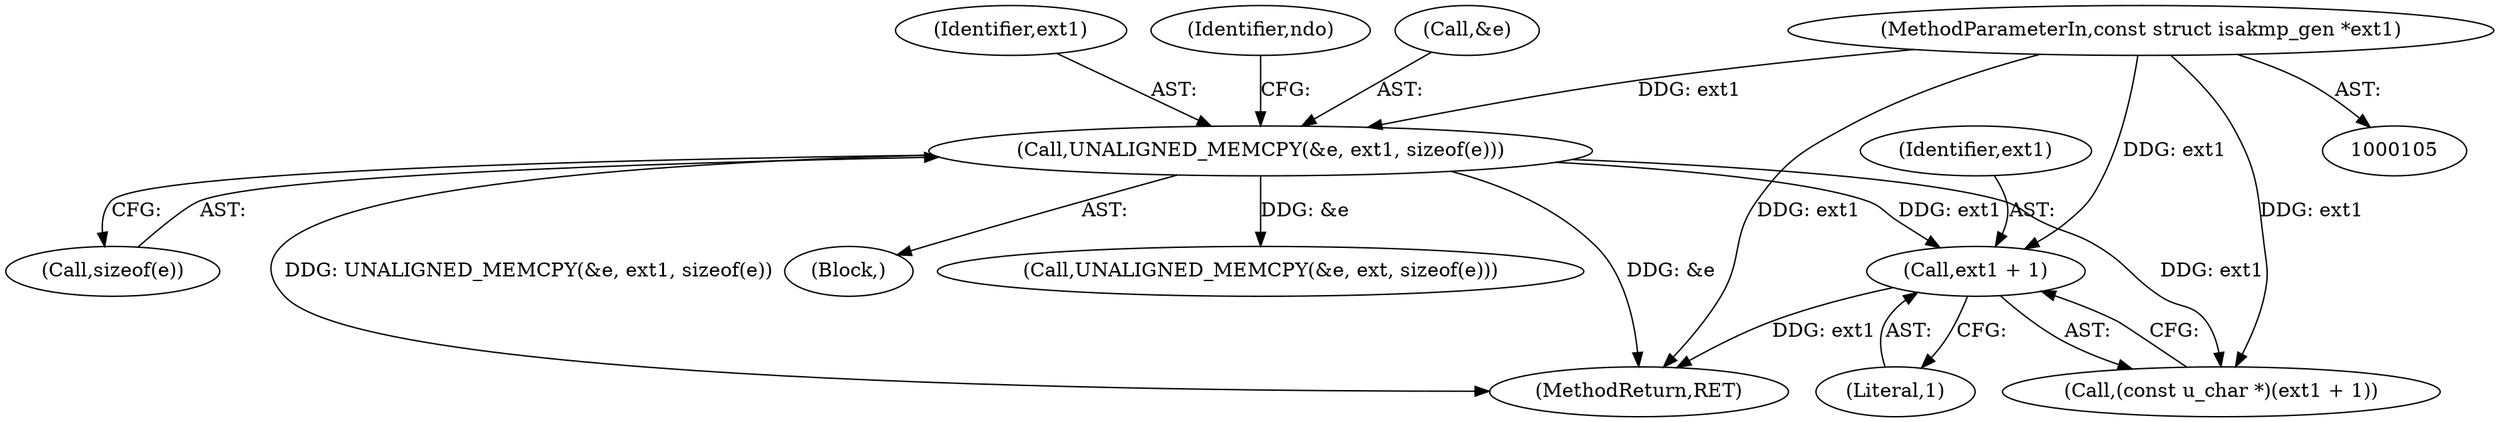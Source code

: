 digraph "0_tcpdump_8dca25d26c7ca2caf6138267f6f17111212c156e_11@pointer" {
"1000160" [label="(Call,ext1 + 1)"];
"1000127" [label="(Call,UNALIGNED_MEMCPY(&e, ext1, sizeof(e)))"];
"1000108" [label="(MethodParameterIn,const struct isakmp_gen *ext1)"];
"1000108" [label="(MethodParameterIn,const struct isakmp_gen *ext1)"];
"1000131" [label="(Call,sizeof(e))"];
"1000115" [label="(Block,)"];
"1000130" [label="(Identifier,ext1)"];
"1000134" [label="(Identifier,ndo)"];
"1000196" [label="(Call,UNALIGNED_MEMCPY(&e, ext, sizeof(e)))"];
"1000127" [label="(Call,UNALIGNED_MEMCPY(&e, ext1, sizeof(e)))"];
"1000128" [label="(Call,&e)"];
"1000160" [label="(Call,ext1 + 1)"];
"1000162" [label="(Literal,1)"];
"1000161" [label="(Identifier,ext1)"];
"1000158" [label="(Call,(const u_char *)(ext1 + 1))"];
"1000313" [label="(MethodReturn,RET)"];
"1000160" -> "1000158"  [label="AST: "];
"1000160" -> "1000162"  [label="CFG: "];
"1000161" -> "1000160"  [label="AST: "];
"1000162" -> "1000160"  [label="AST: "];
"1000158" -> "1000160"  [label="CFG: "];
"1000160" -> "1000313"  [label="DDG: ext1"];
"1000127" -> "1000160"  [label="DDG: ext1"];
"1000108" -> "1000160"  [label="DDG: ext1"];
"1000127" -> "1000115"  [label="AST: "];
"1000127" -> "1000131"  [label="CFG: "];
"1000128" -> "1000127"  [label="AST: "];
"1000130" -> "1000127"  [label="AST: "];
"1000131" -> "1000127"  [label="AST: "];
"1000134" -> "1000127"  [label="CFG: "];
"1000127" -> "1000313"  [label="DDG: UNALIGNED_MEMCPY(&e, ext1, sizeof(e))"];
"1000127" -> "1000313"  [label="DDG: &e"];
"1000108" -> "1000127"  [label="DDG: ext1"];
"1000127" -> "1000158"  [label="DDG: ext1"];
"1000127" -> "1000196"  [label="DDG: &e"];
"1000108" -> "1000105"  [label="AST: "];
"1000108" -> "1000313"  [label="DDG: ext1"];
"1000108" -> "1000158"  [label="DDG: ext1"];
}
